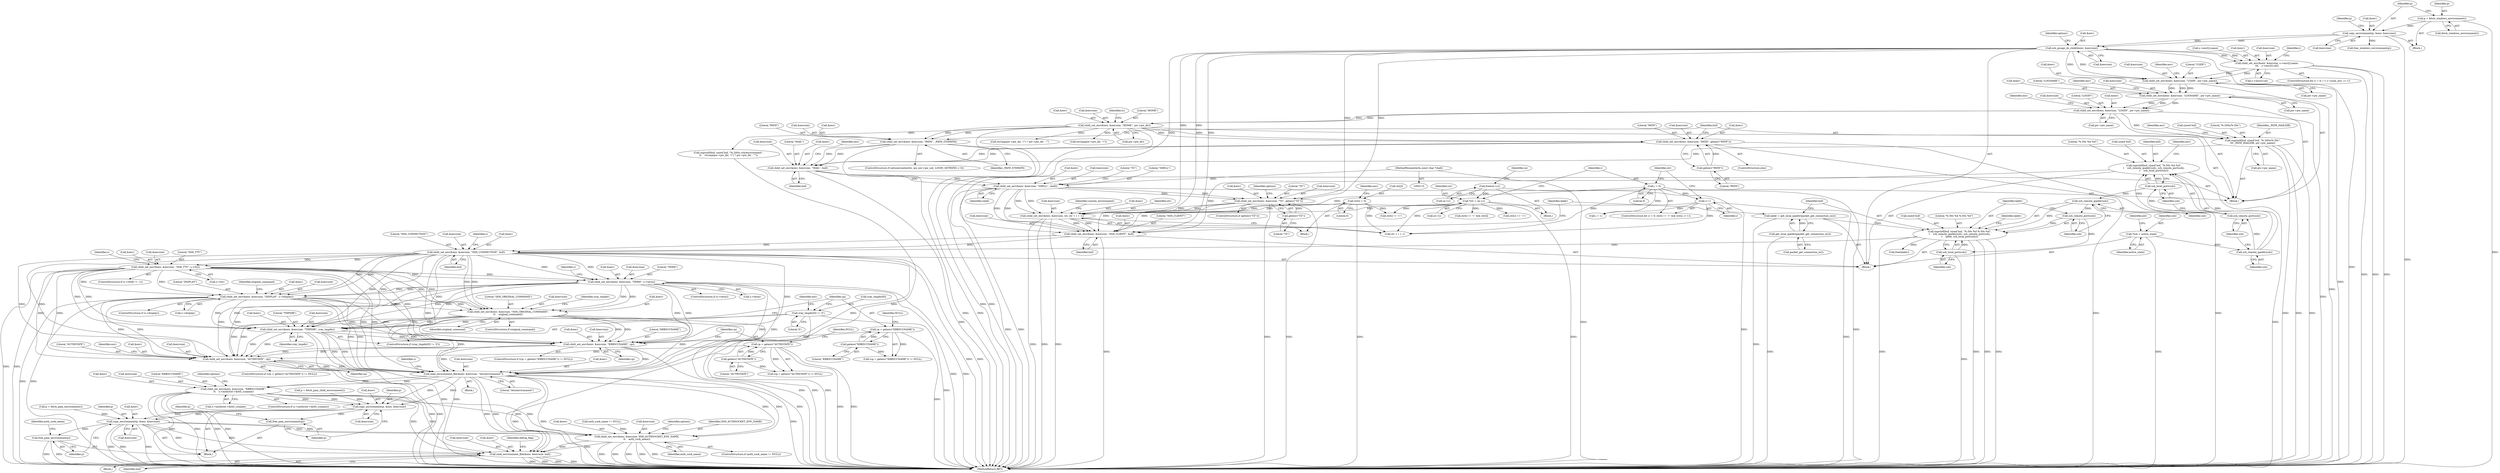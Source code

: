 digraph "0_mindrot_85bdcd7c92fe7ff133bbc4e10a65c91810f88755@API" {
"1000509" [label="(Call,read_environment_file(&env, &envsize, \"/etc/environment\"))"];
"1000502" [label="(Call,child_set_env(&env, &envsize, \"AUTHSTATE\", cp))"];
"1000406" [label="(Call,child_set_env(&env, &envsize, \"SSH_CONNECTION\", buf))"];
"1000381" [label="(Call,child_set_env(&env, &envsize, \"SSH_CLIENT\", buf))"];
"1000348" [label="(Call,child_set_env(&env, &envsize, str, str + i + 1))"];
"1000284" [label="(Call,child_set_env(&env, &envsize, \"SHELL\", shell))"];
"1000277" [label="(Call,child_set_env(&env, &envsize, \"MAIL\", buf))"];
"1000252" [label="(Call,child_set_env(&env, &envsize, \"PATH\", _PATH_STDPATH))"];
"1000233" [label="(Call,child_set_env(&env, &envsize, \"HOME\", pw->pw_dir))"];
"1000224" [label="(Call,child_set_env(&env, &envsize, \"LOGIN\", pw->pw_name))"];
"1000215" [label="(Call,child_set_env(&env, &envsize, \"LOGNAME\", pw->pw_name))"];
"1000206" [label="(Call,child_set_env(&env, &envsize, \"USER\", pw->pw_name))"];
"1000187" [label="(Call,child_set_env(&env, &envsize, s->env[i].name,\n\t\t\t    s->env[i].val))"];
"1000165" [label="(Call,ssh_gssapi_do_child(&env, &envsize))"];
"1000157" [label="(Call,copy_environment(p, &env, &envsize))"];
"1000154" [label="(Call,p = fetch_windows_environment())"];
"1000260" [label="(Call,child_set_env(&env, &envsize, \"PATH\", getenv(\"PATH\")))"];
"1000266" [label="(Call,getenv(\"PATH\"))"];
"1000268" [label="(Call,snprintf(buf, sizeof buf, \"%.200s/%.50s\",\n\t\t\t _PATH_MAILDIR, pw->pw_name))"];
"1000117" [label="(MethodParameterIn,const char *shell)"];
"1000294" [label="(Call,child_set_env(&env, &envsize, \"TZ\", getenv(\"TZ\")))"];
"1000300" [label="(Call,getenv(\"TZ\"))"];
"1000343" [label="(Call,str[i] = 0)"];
"1000316" [label="(Call,*str = ce->s)"];
"1000364" [label="(Call,free(ce->s))"];
"1000322" [label="(Call,i = 0)"];
"1000334" [label="(Call,i++)"];
"1000370" [label="(Call,snprintf(buf, sizeof buf, \"%.50s %d %d\",\n\t    ssh_remote_ipaddr(ssh), ssh_remote_port(ssh),\n\t    ssh_local_port(ssh)))"];
"1000375" [label="(Call,ssh_remote_ipaddr(ssh))"];
"1000120" [label="(Call,*ssh = active_state)"];
"1000377" [label="(Call,ssh_remote_port(ssh))"];
"1000379" [label="(Call,ssh_local_port(ssh))"];
"1000392" [label="(Call,snprintf(buf, sizeof buf, \"%.50s %d %.50s %d\",\n\t    ssh_remote_ipaddr(ssh), ssh_remote_port(ssh),\n\t    laddr, ssh_local_port(ssh)))"];
"1000397" [label="(Call,ssh_remote_ipaddr(ssh))"];
"1000399" [label="(Call,ssh_remote_port(ssh))"];
"1000388" [label="(Call,laddr = get_local_ipaddr(packet_get_connection_in()))"];
"1000390" [label="(Call,get_local_ipaddr(packet_get_connection_in()))"];
"1000402" [label="(Call,ssh_local_port(ssh))"];
"1000433" [label="(Call,child_set_env(&env, &envsize, \"TERM\", s->term))"];
"1000420" [label="(Call,child_set_env(&env, &envsize, \"SSH_TTY\", s->tty))"];
"1000446" [label="(Call,child_set_env(&env, &envsize, \"DISPLAY\", s->display))"];
"1000470" [label="(Call,child_set_env(&env, &envsize, \"TMPDIR\", cray_tmpdir))"];
"1000457" [label="(Call,child_set_env(&env, &envsize, \"SSH_ORIGINAL_COMMAND\",\n\t\t    original_command))"];
"1000465" [label="(Call,cray_tmpdir[0] != '\0')"];
"1000486" [label="(Call,child_set_env(&env, &envsize, \"KRB5CCNAME\", cp))"];
"1000481" [label="(Call,cp = getenv(\"KRB5CCNAME\"))"];
"1000483" [label="(Call,getenv(\"KRB5CCNAME\"))"];
"1000497" [label="(Call,cp = getenv(\"AUTHSTATE\"))"];
"1000499" [label="(Call,getenv(\"AUTHSTATE\"))"];
"1000521" [label="(Call,child_set_env(&env, &envsize, \"KRB5CCNAME\",\n\t\t    s->authctxt->krb5_ccname))"];
"1000546" [label="(Call,copy_environment(p, &env, &envsize))"];
"1000552" [label="(Call,free_pam_environment(p))"];
"1000557" [label="(Call,copy_environment(p, &env, &envsize))"];
"1000563" [label="(Call,free_pam_environment(p))"];
"1000569" [label="(Call,child_set_env(&env, &envsize, SSH_AUTHSOCKET_ENV_NAME,\n\t\t    auth_sock_name))"];
"1000601" [label="(Call,read_environment_file(&env, &envsize, buf))"];
"1000449" [label="(Call,&envsize)"];
"1000508" [label="(Identifier,cp)"];
"1000175" [label="(Block,)"];
"1000491" [label="(Literal,\"KRB5CCNAME\")"];
"1000350" [label="(Identifier,env)"];
"1000416" [label="(Identifier,s)"];
"1000161" [label="(Call,&envsize)"];
"1000295" [label="(Call,&env)"];
"1000507" [label="(Literal,\"AUTHSTATE\")"];
"1000305" [label="(Identifier,options)"];
"1000407" [label="(Call,&env)"];
"1000159" [label="(Call,&env)"];
"1000466" [label="(Call,cray_tmpdir[0])"];
"1000233" [label="(Call,child_set_env(&env, &envsize, \"HOME\", pw->pw_dir))"];
"1000235" [label="(Identifier,env)"];
"1000413" [label="(ControlStructure,if (s->ttyfd != -1))"];
"1000120" [label="(Call,*ssh = active_state)"];
"1000253" [label="(Call,&env)"];
"1000552" [label="(Call,free_pam_environment(p))"];
"1000190" [label="(Call,&envsize)"];
"1000431" [label="(Identifier,s)"];
"1000274" [label="(Call,pw->pw_name)"];
"1000374" [label="(Literal,\"%.50s %d %d\")"];
"1000458" [label="(Call,&env)"];
"1000483" [label="(Call,getenv(\"KRB5CCNAME\"))"];
"1000527" [label="(Call,s->authctxt->krb5_ccname)"];
"1000585" [label="(Block,)"];
"1000514" [label="(Literal,\"/etc/environment\")"];
"1000382" [label="(Call,&env)"];
"1000273" [label="(Identifier,_PATH_MAILDIR)"];
"1000473" [label="(Call,&envsize)"];
"1000372" [label="(Call,sizeof buf)"];
"1000370" [label="(Call,snprintf(buf, sizeof buf, \"%.50s %d %d\",\n\t    ssh_remote_ipaddr(ssh), ssh_remote_port(ssh),\n\t    ssh_local_port(ssh)))"];
"1000212" [label="(Call,pw->pw_name)"];
"1000511" [label="(Identifier,env)"];
"1000269" [label="(Identifier,buf)"];
"1000220" [label="(Literal,\"LOGNAME\")"];
"1000209" [label="(Call,&envsize)"];
"1000347" [label="(Literal,0)"];
"1000500" [label="(Literal,\"AUTHSTATE\")"];
"1000567" [label="(Identifier,auth_sock_name)"];
"1000277" [label="(Call,child_set_env(&env, &envsize, \"MAIL\", buf))"];
"1000376" [label="(Identifier,ssh)"];
"1000421" [label="(Call,&env)"];
"1000242" [label="(ControlStructure,if (setusercontext(lc, pw, pw->pw_uid, LOGIN_SETPATH) < 0))"];
"1000279" [label="(Identifier,env)"];
"1000392" [label="(Call,snprintf(buf, sizeof buf, \"%.50s %d %.50s %d\",\n\t    ssh_remote_ipaddr(ssh), ssh_remote_port(ssh),\n\t    laddr, ssh_local_port(ssh)))"];
"1000234" [label="(Call,&env)"];
"1000403" [label="(Identifier,ssh)"];
"1000481" [label="(Call,cp = getenv(\"KRB5CCNAME\"))"];
"1000187" [label="(Call,child_set_env(&env, &envsize, s->env[i].name,\n\t\t\t    s->env[i].val))"];
"1000387" [label="(Identifier,buf)"];
"1000495" [label="(ControlStructure,if ((cp = getenv(\"AUTHSTATE\")) != NULL))"];
"1000294" [label="(Call,child_set_env(&env, &envsize, \"TZ\", getenv(\"TZ\")))"];
"1000351" [label="(Call,&envsize)"];
"1000343" [label="(Call,str[i] = 0)"];
"1000402" [label="(Call,ssh_local_port(ssh))"];
"1000393" [label="(Identifier,buf)"];
"1000482" [label="(Identifier,cp)"];
"1000462" [label="(Literal,\"SSH_ORIGINAL_COMMAND\")"];
"1000498" [label="(Identifier,cp)"];
"1000604" [label="(Call,&envsize)"];
"1000325" [label="(Call,str[i] != '=' && str[i])"];
"1000261" [label="(Call,&env)"];
"1000326" [label="(Call,str[i] != '=')"];
"1000122" [label="(Identifier,active_state)"];
"1000543" [label="(Call,p = fetch_pam_child_environment())"];
"1000155" [label="(Identifier,p)"];
"1000442" [label="(ControlStructure,if (s->display))"];
"1000412" [label="(Identifier,buf)"];
"1000444" [label="(Identifier,s)"];
"1000570" [label="(Call,&env)"];
"1000548" [label="(Call,&env)"];
"1000217" [label="(Identifier,env)"];
"1000586" [label="(Call,snprintf(buf, sizeof buf, \"%.200s/.ssh/environment\",\n\t\t    strcmp(pw->pw_dir, \"/\") ? pw->pw_dir : \"\"))"];
"1000270" [label="(Call,sizeof buf)"];
"1000379" [label="(Call,ssh_local_port(ssh))"];
"1000334" [label="(Call,i++)"];
"1000360" [label="(Identifier,custom_environment)"];
"1000364" [label="(Call,free(ce->s))"];
"1000206" [label="(Call,child_set_env(&env, &envsize, \"USER\", pw->pw_name))"];
"1000420" [label="(Call,child_set_env(&env, &envsize, \"SSH_TTY\", s->tty))"];
"1000300" [label="(Call,getenv(\"TZ\"))"];
"1000522" [label="(Call,&env)"];
"1000559" [label="(Call,&env)"];
"1000521" [label="(Call,child_set_env(&env, &envsize, \"KRB5CCNAME\",\n\t\t    s->authctxt->krb5_ccname))"];
"1000524" [label="(Call,&envsize)"];
"1000121" [label="(Identifier,ssh)"];
"1000267" [label="(Literal,\"PATH\")"];
"1000566" [label="(Call,auth_sock_name != NULL)"];
"1000391" [label="(Call,packet_get_connection_in())"];
"1000471" [label="(Call,&env)"];
"1000280" [label="(Call,&envsize)"];
"1000258" [label="(Identifier,_PATH_STDPATH)"];
"1000555" [label="(Identifier,p)"];
"1000465" [label="(Call,cray_tmpdir[0] != '\0')"];
"1000323" [label="(Identifier,i)"];
"1000463" [label="(Identifier,original_command)"];
"1000398" [label="(Identifier,ssh)"];
"1000390" [label="(Call,get_local_ipaddr(packet_get_connection_in()))"];
"1000317" [label="(Identifier,str)"];
"1000165" [label="(Call,ssh_gssapi_do_child(&env, &envsize))"];
"1000575" [label="(Identifier,auth_sock_name)"];
"1000572" [label="(Call,&envsize)"];
"1000284" [label="(Call,child_set_env(&env, &envsize, \"SHELL\", shell))"];
"1000156" [label="(Call,fetch_windows_environment())"];
"1000399" [label="(Call,ssh_remote_port(ssh))"];
"1000434" [label="(Call,&env)"];
"1000553" [label="(Identifier,p)"];
"1000239" [label="(Call,pw->pw_dir)"];
"1000337" [label="(Call,str[i] == '=')"];
"1000265" [label="(Literal,\"PATH\")"];
"1000550" [label="(Call,&envsize)"];
"1000423" [label="(Call,&envsize)"];
"1000446" [label="(Call,child_set_env(&env, &envsize, \"DISPLAY\", s->display))"];
"1000546" [label="(Call,copy_environment(p, &env, &envsize))"];
"1000283" [label="(Identifier,buf)"];
"1000324" [label="(Literal,0)"];
"1000168" [label="(Call,&envsize)"];
"1000501" [label="(Identifier,NULL)"];
"1000452" [label="(Call,s->display)"];
"1000381" [label="(Call,child_set_env(&env, &envsize, \"SSH_CLIENT\", buf))"];
"1000502" [label="(Call,child_set_env(&env, &envsize, \"AUTHSTATE\", cp))"];
"1000557" [label="(Call,copy_environment(p, &env, &envsize))"];
"1000579" [label="(Identifier,options)"];
"1000460" [label="(Call,&envsize)"];
"1000164" [label="(Identifier,p)"];
"1000227" [label="(Call,&envsize)"];
"1000386" [label="(Literal,\"SSH_CLIENT\")"];
"1000389" [label="(Identifier,laddr)"];
"1000547" [label="(Identifier,p)"];
"1000236" [label="(Call,&envsize)"];
"1000154" [label="(Call,p = fetch_windows_environment())"];
"1000186" [label="(Identifier,i)"];
"1000230" [label="(Call,pw->pw_name)"];
"1000365" [label="(Call,ce->s)"];
"1000425" [label="(Literal,\"SSH_TTY\")"];
"1000475" [label="(Literal,\"TMPDIR\")"];
"1000406" [label="(Call,child_set_env(&env, &envsize, \"SSH_CONNECTION\", buf))"];
"1000263" [label="(Call,&envsize)"];
"1000499" [label="(Call,getenv(\"AUTHSTATE\"))"];
"1000404" [label="(Call,free(laddr))"];
"1000541" [label="(Block,)"];
"1000384" [label="(Call,&envsize)"];
"1000574" [label="(Identifier,SSH_AUTHSOCKET_ENV_NAME)"];
"1000371" [label="(Identifier,buf)"];
"1000375" [label="(Call,ssh_remote_ipaddr(ssh))"];
"1000479" [label="(ControlStructure,if ((cp = getenv(\"KRB5CCNAME\")) != NULL))"];
"1000342" [label="(Block,)"];
"1000401" [label="(Identifier,laddr)"];
"1000166" [label="(Call,&env)"];
"1000480" [label="(Call,(cp = getenv(\"KRB5CCNAME\")) != NULL)"];
"1000469" [label="(Literal,'\0')"];
"1000518" [label="(Identifier,s)"];
"1000405" [label="(Identifier,laddr)"];
"1000426" [label="(Call,s->tty)"];
"1000282" [label="(Literal,\"MAIL\")"];
"1000285" [label="(Call,&env)"];
"1000380" [label="(Identifier,ssh)"];
"1000492" [label="(Identifier,cp)"];
"1000476" [label="(Identifier,cray_tmpdir)"];
"1000484" [label="(Literal,\"KRB5CCNAME\")"];
"1000526" [label="(Literal,\"KRB5CCNAME\")"];
"1000377" [label="(Call,ssh_remote_port(ssh))"];
"1000260" [label="(Call,child_set_env(&env, &envsize, \"PATH\", getenv(\"PATH\")))"];
"1000497" [label="(Call,cp = getenv(\"AUTHSTATE\"))"];
"1000130" [label="(Identifier,pw)"];
"1000378" [label="(Identifier,ssh)"];
"1000554" [label="(Call,p = fetch_pam_environment())"];
"1000411" [label="(Literal,\"SSH_CONNECTION\")"];
"1000245" [label="(Identifier,lc)"];
"1000509" [label="(Call,read_environment_file(&env, &envsize, \"/etc/environment\"))"];
"1000564" [label="(Identifier,p)"];
"1000287" [label="(Call,&envsize)"];
"1000436" [label="(Call,&envsize)"];
"1000433" [label="(Call,child_set_env(&env, &envsize, \"TERM\", s->term))"];
"1000602" [label="(Call,&env)"];
"1000438" [label="(Literal,\"TERM\")"];
"1000349" [label="(Call,&env)"];
"1000229" [label="(Literal,\"LOGIN\")"];
"1000335" [label="(Identifier,i)"];
"1000344" [label="(Call,str[i])"];
"1000472" [label="(Identifier,env)"];
"1000173" [label="(Identifier,options)"];
"1000328" [label="(Identifier,str)"];
"1000301" [label="(Literal,\"TZ\")"];
"1000192" [label="(Call,s->env[i].name)"];
"1000400" [label="(Identifier,ssh)"];
"1000451" [label="(Literal,\"DISPLAY\")"];
"1000238" [label="(Literal,\"HOME\")"];
"1000272" [label="(Literal,\"%.200s/%.50s\")"];
"1000467" [label="(Identifier,cray_tmpdir)"];
"1000163" [label="(Call,free_windows_environment(p))"];
"1000199" [label="(Call,s->env[i].val)"];
"1000456" [label="(Identifier,original_command)"];
"1000158" [label="(Identifier,p)"];
"1000293" [label="(Literal,\"TZ\")"];
"1000394" [label="(Call,sizeof buf)"];
"1000457" [label="(Call,child_set_env(&env, &envsize, \"SSH_ORIGINAL_COMMAND\",\n\t\t    original_command))"];
"1000224" [label="(Call,child_set_env(&env, &envsize, \"LOGIN\", pw->pw_name))"];
"1000211" [label="(Literal,\"USER\")"];
"1000356" [label="(Call,i + 1)"];
"1000383" [label="(Identifier,env)"];
"1000322" [label="(Call,i = 0)"];
"1000565" [label="(ControlStructure,if (auth_sock_name != NULL))"];
"1000591" [label="(Call,strcmp(pw->pw_dir, \"/\") ? pw->pw_dir : \"\")"];
"1000117" [label="(MethodParameterIn,const char *shell)"];
"1000226" [label="(Identifier,env)"];
"1000601" [label="(Call,read_environment_file(&env, &envsize, buf))"];
"1000321" [label="(ControlStructure,for (i = 0; str[i] != '=' && str[i]; i++))"];
"1000515" [label="(ControlStructure,if (s->authctxt->krb5_ccname))"];
"1000630" [label="(MethodReturn,RET)"];
"1000118" [label="(Block,)"];
"1000266" [label="(Call,getenv(\"PATH\"))"];
"1000289" [label="(Literal,\"SHELL\")"];
"1000512" [label="(Call,&envsize)"];
"1000409" [label="(Call,&envsize)"];
"1000218" [label="(Call,&envsize)"];
"1000176" [label="(ControlStructure,for (i = 0; i < s->num_env; i++))"];
"1000353" [label="(Identifier,str)"];
"1000318" [label="(Call,ce->s)"];
"1000493" [label="(Block,)"];
"1000503" [label="(Call,&env)"];
"1000216" [label="(Call,&env)"];
"1000558" [label="(Identifier,p)"];
"1000486" [label="(Call,child_set_env(&env, &envsize, \"KRB5CCNAME\", cp))"];
"1000487" [label="(Call,&env)"];
"1000606" [label="(Identifier,buf)"];
"1000278" [label="(Call,&env)"];
"1000569" [label="(Call,child_set_env(&env, &envsize, SSH_AUTHSOCKET_ENV_NAME,\n\t\t    auth_sock_name))"];
"1000489" [label="(Call,&envsize)"];
"1000221" [label="(Call,pw->pw_name)"];
"1000215" [label="(Call,child_set_env(&env, &envsize, \"LOGNAME\", pw->pw_name))"];
"1000447" [label="(Call,&env)"];
"1000608" [label="(Identifier,debug_flag)"];
"1000485" [label="(Identifier,NULL)"];
"1000369" [label="(Identifier,ce)"];
"1000157" [label="(Call,copy_environment(p, &env, &envsize))"];
"1000535" [label="(Identifier,options)"];
"1000257" [label="(Literal,\"PATH\")"];
"1000310" [label="(Block,)"];
"1000225" [label="(Call,&env)"];
"1000592" [label="(Call,strcmp(pw->pw_dir, \"/\"))"];
"1000510" [label="(Call,&env)"];
"1000207" [label="(Call,&env)"];
"1000464" [label="(ControlStructure,if (cray_tmpdir[0] != '\0'))"];
"1000397" [label="(Call,ssh_remote_ipaddr(ssh))"];
"1000299" [label="(Literal,\"TZ\")"];
"1000470" [label="(Call,child_set_env(&env, &envsize, \"TMPDIR\", cray_tmpdir))"];
"1000561" [label="(Call,&envsize)"];
"1000152" [label="(Block,)"];
"1000455" [label="(ControlStructure,if (original_command))"];
"1000297" [label="(Call,&envsize)"];
"1000388" [label="(Call,laddr = get_local_ipaddr(packet_get_connection_in()))"];
"1000429" [label="(ControlStructure,if (s->term))"];
"1000396" [label="(Literal,\"%.50s %d %.50s %d\")"];
"1000291" [label="(ControlStructure,if (getenv(\"TZ\")))"];
"1000505" [label="(Call,&envsize)"];
"1000348" [label="(Call,child_set_env(&env, &envsize, str, str + i + 1))"];
"1000286" [label="(Identifier,env)"];
"1000563" [label="(Call,free_pam_environment(p))"];
"1000290" [label="(Identifier,shell)"];
"1000259" [label="(ControlStructure,else)"];
"1000188" [label="(Call,&env)"];
"1000354" [label="(Call,str + i + 1)"];
"1000268" [label="(Call,snprintf(buf, sizeof buf, \"%.200s/%.50s\",\n\t\t\t _PATH_MAILDIR, pw->pw_name))"];
"1000316" [label="(Call,*str = ce->s)"];
"1000439" [label="(Call,s->term)"];
"1000252" [label="(Call,child_set_env(&env, &envsize, \"PATH\", _PATH_STDPATH))"];
"1000496" [label="(Call,(cp = getenv(\"AUTHSTATE\")) != NULL)"];
"1000255" [label="(Call,&envsize)"];
"1000509" -> "1000493"  [label="AST: "];
"1000509" -> "1000514"  [label="CFG: "];
"1000510" -> "1000509"  [label="AST: "];
"1000512" -> "1000509"  [label="AST: "];
"1000514" -> "1000509"  [label="AST: "];
"1000518" -> "1000509"  [label="CFG: "];
"1000509" -> "1000630"  [label="DDG: "];
"1000509" -> "1000630"  [label="DDG: "];
"1000509" -> "1000630"  [label="DDG: "];
"1000502" -> "1000509"  [label="DDG: "];
"1000502" -> "1000509"  [label="DDG: "];
"1000406" -> "1000509"  [label="DDG: "];
"1000406" -> "1000509"  [label="DDG: "];
"1000433" -> "1000509"  [label="DDG: "];
"1000433" -> "1000509"  [label="DDG: "];
"1000446" -> "1000509"  [label="DDG: "];
"1000446" -> "1000509"  [label="DDG: "];
"1000470" -> "1000509"  [label="DDG: "];
"1000470" -> "1000509"  [label="DDG: "];
"1000486" -> "1000509"  [label="DDG: "];
"1000486" -> "1000509"  [label="DDG: "];
"1000420" -> "1000509"  [label="DDG: "];
"1000420" -> "1000509"  [label="DDG: "];
"1000457" -> "1000509"  [label="DDG: "];
"1000457" -> "1000509"  [label="DDG: "];
"1000509" -> "1000521"  [label="DDG: "];
"1000509" -> "1000521"  [label="DDG: "];
"1000509" -> "1000546"  [label="DDG: "];
"1000509" -> "1000546"  [label="DDG: "];
"1000509" -> "1000569"  [label="DDG: "];
"1000509" -> "1000569"  [label="DDG: "];
"1000509" -> "1000601"  [label="DDG: "];
"1000509" -> "1000601"  [label="DDG: "];
"1000502" -> "1000495"  [label="AST: "];
"1000502" -> "1000508"  [label="CFG: "];
"1000503" -> "1000502"  [label="AST: "];
"1000505" -> "1000502"  [label="AST: "];
"1000507" -> "1000502"  [label="AST: "];
"1000508" -> "1000502"  [label="AST: "];
"1000511" -> "1000502"  [label="CFG: "];
"1000502" -> "1000630"  [label="DDG: "];
"1000502" -> "1000630"  [label="DDG: "];
"1000406" -> "1000502"  [label="DDG: "];
"1000406" -> "1000502"  [label="DDG: "];
"1000433" -> "1000502"  [label="DDG: "];
"1000433" -> "1000502"  [label="DDG: "];
"1000446" -> "1000502"  [label="DDG: "];
"1000446" -> "1000502"  [label="DDG: "];
"1000470" -> "1000502"  [label="DDG: "];
"1000470" -> "1000502"  [label="DDG: "];
"1000486" -> "1000502"  [label="DDG: "];
"1000486" -> "1000502"  [label="DDG: "];
"1000420" -> "1000502"  [label="DDG: "];
"1000420" -> "1000502"  [label="DDG: "];
"1000457" -> "1000502"  [label="DDG: "];
"1000457" -> "1000502"  [label="DDG: "];
"1000497" -> "1000502"  [label="DDG: "];
"1000406" -> "1000118"  [label="AST: "];
"1000406" -> "1000412"  [label="CFG: "];
"1000407" -> "1000406"  [label="AST: "];
"1000409" -> "1000406"  [label="AST: "];
"1000411" -> "1000406"  [label="AST: "];
"1000412" -> "1000406"  [label="AST: "];
"1000416" -> "1000406"  [label="CFG: "];
"1000406" -> "1000630"  [label="DDG: "];
"1000406" -> "1000630"  [label="DDG: "];
"1000381" -> "1000406"  [label="DDG: "];
"1000381" -> "1000406"  [label="DDG: "];
"1000392" -> "1000406"  [label="DDG: "];
"1000406" -> "1000420"  [label="DDG: "];
"1000406" -> "1000420"  [label="DDG: "];
"1000406" -> "1000433"  [label="DDG: "];
"1000406" -> "1000433"  [label="DDG: "];
"1000406" -> "1000446"  [label="DDG: "];
"1000406" -> "1000446"  [label="DDG: "];
"1000406" -> "1000457"  [label="DDG: "];
"1000406" -> "1000457"  [label="DDG: "];
"1000406" -> "1000470"  [label="DDG: "];
"1000406" -> "1000470"  [label="DDG: "];
"1000406" -> "1000486"  [label="DDG: "];
"1000406" -> "1000486"  [label="DDG: "];
"1000381" -> "1000118"  [label="AST: "];
"1000381" -> "1000387"  [label="CFG: "];
"1000382" -> "1000381"  [label="AST: "];
"1000384" -> "1000381"  [label="AST: "];
"1000386" -> "1000381"  [label="AST: "];
"1000387" -> "1000381"  [label="AST: "];
"1000389" -> "1000381"  [label="CFG: "];
"1000381" -> "1000630"  [label="DDG: "];
"1000348" -> "1000381"  [label="DDG: "];
"1000348" -> "1000381"  [label="DDG: "];
"1000284" -> "1000381"  [label="DDG: "];
"1000284" -> "1000381"  [label="DDG: "];
"1000165" -> "1000381"  [label="DDG: "];
"1000165" -> "1000381"  [label="DDG: "];
"1000294" -> "1000381"  [label="DDG: "];
"1000294" -> "1000381"  [label="DDG: "];
"1000370" -> "1000381"  [label="DDG: "];
"1000348" -> "1000342"  [label="AST: "];
"1000348" -> "1000354"  [label="CFG: "];
"1000349" -> "1000348"  [label="AST: "];
"1000351" -> "1000348"  [label="AST: "];
"1000353" -> "1000348"  [label="AST: "];
"1000354" -> "1000348"  [label="AST: "];
"1000360" -> "1000348"  [label="CFG: "];
"1000348" -> "1000630"  [label="DDG: "];
"1000348" -> "1000630"  [label="DDG: "];
"1000348" -> "1000630"  [label="DDG: "];
"1000284" -> "1000348"  [label="DDG: "];
"1000284" -> "1000348"  [label="DDG: "];
"1000165" -> "1000348"  [label="DDG: "];
"1000165" -> "1000348"  [label="DDG: "];
"1000294" -> "1000348"  [label="DDG: "];
"1000294" -> "1000348"  [label="DDG: "];
"1000343" -> "1000348"  [label="DDG: "];
"1000316" -> "1000348"  [label="DDG: "];
"1000322" -> "1000348"  [label="DDG: "];
"1000334" -> "1000348"  [label="DDG: "];
"1000284" -> "1000175"  [label="AST: "];
"1000284" -> "1000290"  [label="CFG: "];
"1000285" -> "1000284"  [label="AST: "];
"1000287" -> "1000284"  [label="AST: "];
"1000289" -> "1000284"  [label="AST: "];
"1000290" -> "1000284"  [label="AST: "];
"1000293" -> "1000284"  [label="CFG: "];
"1000284" -> "1000630"  [label="DDG: "];
"1000284" -> "1000630"  [label="DDG: "];
"1000277" -> "1000284"  [label="DDG: "];
"1000277" -> "1000284"  [label="DDG: "];
"1000117" -> "1000284"  [label="DDG: "];
"1000284" -> "1000294"  [label="DDG: "];
"1000284" -> "1000294"  [label="DDG: "];
"1000277" -> "1000175"  [label="AST: "];
"1000277" -> "1000283"  [label="CFG: "];
"1000278" -> "1000277"  [label="AST: "];
"1000280" -> "1000277"  [label="AST: "];
"1000282" -> "1000277"  [label="AST: "];
"1000283" -> "1000277"  [label="AST: "];
"1000286" -> "1000277"  [label="CFG: "];
"1000277" -> "1000630"  [label="DDG: "];
"1000252" -> "1000277"  [label="DDG: "];
"1000252" -> "1000277"  [label="DDG: "];
"1000260" -> "1000277"  [label="DDG: "];
"1000260" -> "1000277"  [label="DDG: "];
"1000268" -> "1000277"  [label="DDG: "];
"1000252" -> "1000242"  [label="AST: "];
"1000252" -> "1000258"  [label="CFG: "];
"1000253" -> "1000252"  [label="AST: "];
"1000255" -> "1000252"  [label="AST: "];
"1000257" -> "1000252"  [label="AST: "];
"1000258" -> "1000252"  [label="AST: "];
"1000269" -> "1000252"  [label="CFG: "];
"1000252" -> "1000630"  [label="DDG: "];
"1000252" -> "1000630"  [label="DDG: "];
"1000233" -> "1000252"  [label="DDG: "];
"1000233" -> "1000252"  [label="DDG: "];
"1000233" -> "1000175"  [label="AST: "];
"1000233" -> "1000239"  [label="CFG: "];
"1000234" -> "1000233"  [label="AST: "];
"1000236" -> "1000233"  [label="AST: "];
"1000238" -> "1000233"  [label="AST: "];
"1000239" -> "1000233"  [label="AST: "];
"1000245" -> "1000233"  [label="CFG: "];
"1000233" -> "1000630"  [label="DDG: "];
"1000233" -> "1000630"  [label="DDG: "];
"1000224" -> "1000233"  [label="DDG: "];
"1000224" -> "1000233"  [label="DDG: "];
"1000233" -> "1000260"  [label="DDG: "];
"1000233" -> "1000260"  [label="DDG: "];
"1000233" -> "1000586"  [label="DDG: "];
"1000233" -> "1000592"  [label="DDG: "];
"1000233" -> "1000591"  [label="DDG: "];
"1000224" -> "1000175"  [label="AST: "];
"1000224" -> "1000230"  [label="CFG: "];
"1000225" -> "1000224"  [label="AST: "];
"1000227" -> "1000224"  [label="AST: "];
"1000229" -> "1000224"  [label="AST: "];
"1000230" -> "1000224"  [label="AST: "];
"1000235" -> "1000224"  [label="CFG: "];
"1000224" -> "1000630"  [label="DDG: "];
"1000215" -> "1000224"  [label="DDG: "];
"1000215" -> "1000224"  [label="DDG: "];
"1000215" -> "1000224"  [label="DDG: "];
"1000224" -> "1000268"  [label="DDG: "];
"1000215" -> "1000175"  [label="AST: "];
"1000215" -> "1000221"  [label="CFG: "];
"1000216" -> "1000215"  [label="AST: "];
"1000218" -> "1000215"  [label="AST: "];
"1000220" -> "1000215"  [label="AST: "];
"1000221" -> "1000215"  [label="AST: "];
"1000226" -> "1000215"  [label="CFG: "];
"1000215" -> "1000630"  [label="DDG: "];
"1000206" -> "1000215"  [label="DDG: "];
"1000206" -> "1000215"  [label="DDG: "];
"1000206" -> "1000215"  [label="DDG: "];
"1000206" -> "1000175"  [label="AST: "];
"1000206" -> "1000212"  [label="CFG: "];
"1000207" -> "1000206"  [label="AST: "];
"1000209" -> "1000206"  [label="AST: "];
"1000211" -> "1000206"  [label="AST: "];
"1000212" -> "1000206"  [label="AST: "];
"1000217" -> "1000206"  [label="CFG: "];
"1000206" -> "1000630"  [label="DDG: "];
"1000187" -> "1000206"  [label="DDG: "];
"1000187" -> "1000206"  [label="DDG: "];
"1000165" -> "1000206"  [label="DDG: "];
"1000165" -> "1000206"  [label="DDG: "];
"1000187" -> "1000176"  [label="AST: "];
"1000187" -> "1000199"  [label="CFG: "];
"1000188" -> "1000187"  [label="AST: "];
"1000190" -> "1000187"  [label="AST: "];
"1000192" -> "1000187"  [label="AST: "];
"1000199" -> "1000187"  [label="AST: "];
"1000186" -> "1000187"  [label="CFG: "];
"1000187" -> "1000630"  [label="DDG: "];
"1000187" -> "1000630"  [label="DDG: "];
"1000187" -> "1000630"  [label="DDG: "];
"1000165" -> "1000187"  [label="DDG: "];
"1000165" -> "1000187"  [label="DDG: "];
"1000165" -> "1000118"  [label="AST: "];
"1000165" -> "1000168"  [label="CFG: "];
"1000166" -> "1000165"  [label="AST: "];
"1000168" -> "1000165"  [label="AST: "];
"1000173" -> "1000165"  [label="CFG: "];
"1000165" -> "1000630"  [label="DDG: "];
"1000157" -> "1000165"  [label="DDG: "];
"1000157" -> "1000165"  [label="DDG: "];
"1000165" -> "1000294"  [label="DDG: "];
"1000165" -> "1000294"  [label="DDG: "];
"1000157" -> "1000152"  [label="AST: "];
"1000157" -> "1000161"  [label="CFG: "];
"1000158" -> "1000157"  [label="AST: "];
"1000159" -> "1000157"  [label="AST: "];
"1000161" -> "1000157"  [label="AST: "];
"1000164" -> "1000157"  [label="CFG: "];
"1000157" -> "1000630"  [label="DDG: "];
"1000154" -> "1000157"  [label="DDG: "];
"1000157" -> "1000163"  [label="DDG: "];
"1000154" -> "1000152"  [label="AST: "];
"1000154" -> "1000156"  [label="CFG: "];
"1000155" -> "1000154"  [label="AST: "];
"1000156" -> "1000154"  [label="AST: "];
"1000158" -> "1000154"  [label="CFG: "];
"1000154" -> "1000630"  [label="DDG: "];
"1000260" -> "1000259"  [label="AST: "];
"1000260" -> "1000266"  [label="CFG: "];
"1000261" -> "1000260"  [label="AST: "];
"1000263" -> "1000260"  [label="AST: "];
"1000265" -> "1000260"  [label="AST: "];
"1000266" -> "1000260"  [label="AST: "];
"1000269" -> "1000260"  [label="CFG: "];
"1000260" -> "1000630"  [label="DDG: "];
"1000260" -> "1000630"  [label="DDG: "];
"1000266" -> "1000260"  [label="DDG: "];
"1000266" -> "1000267"  [label="CFG: "];
"1000267" -> "1000266"  [label="AST: "];
"1000268" -> "1000175"  [label="AST: "];
"1000268" -> "1000274"  [label="CFG: "];
"1000269" -> "1000268"  [label="AST: "];
"1000270" -> "1000268"  [label="AST: "];
"1000272" -> "1000268"  [label="AST: "];
"1000273" -> "1000268"  [label="AST: "];
"1000274" -> "1000268"  [label="AST: "];
"1000279" -> "1000268"  [label="CFG: "];
"1000268" -> "1000630"  [label="DDG: "];
"1000268" -> "1000630"  [label="DDG: "];
"1000268" -> "1000630"  [label="DDG: "];
"1000117" -> "1000115"  [label="AST: "];
"1000117" -> "1000630"  [label="DDG: "];
"1000294" -> "1000291"  [label="AST: "];
"1000294" -> "1000300"  [label="CFG: "];
"1000295" -> "1000294"  [label="AST: "];
"1000297" -> "1000294"  [label="AST: "];
"1000299" -> "1000294"  [label="AST: "];
"1000300" -> "1000294"  [label="AST: "];
"1000305" -> "1000294"  [label="CFG: "];
"1000294" -> "1000630"  [label="DDG: "];
"1000294" -> "1000630"  [label="DDG: "];
"1000300" -> "1000294"  [label="DDG: "];
"1000300" -> "1000301"  [label="CFG: "];
"1000301" -> "1000300"  [label="AST: "];
"1000343" -> "1000342"  [label="AST: "];
"1000343" -> "1000347"  [label="CFG: "];
"1000344" -> "1000343"  [label="AST: "];
"1000347" -> "1000343"  [label="AST: "];
"1000350" -> "1000343"  [label="CFG: "];
"1000343" -> "1000630"  [label="DDG: "];
"1000343" -> "1000326"  [label="DDG: "];
"1000343" -> "1000354"  [label="DDG: "];
"1000316" -> "1000310"  [label="AST: "];
"1000316" -> "1000318"  [label="CFG: "];
"1000317" -> "1000316"  [label="AST: "];
"1000318" -> "1000316"  [label="AST: "];
"1000323" -> "1000316"  [label="CFG: "];
"1000316" -> "1000630"  [label="DDG: "];
"1000364" -> "1000316"  [label="DDG: "];
"1000316" -> "1000326"  [label="DDG: "];
"1000316" -> "1000325"  [label="DDG: "];
"1000316" -> "1000337"  [label="DDG: "];
"1000316" -> "1000354"  [label="DDG: "];
"1000364" -> "1000310"  [label="AST: "];
"1000364" -> "1000365"  [label="CFG: "];
"1000365" -> "1000364"  [label="AST: "];
"1000369" -> "1000364"  [label="CFG: "];
"1000364" -> "1000630"  [label="DDG: "];
"1000322" -> "1000321"  [label="AST: "];
"1000322" -> "1000324"  [label="CFG: "];
"1000323" -> "1000322"  [label="AST: "];
"1000324" -> "1000322"  [label="AST: "];
"1000328" -> "1000322"  [label="CFG: "];
"1000322" -> "1000630"  [label="DDG: "];
"1000322" -> "1000334"  [label="DDG: "];
"1000322" -> "1000354"  [label="DDG: "];
"1000322" -> "1000356"  [label="DDG: "];
"1000334" -> "1000321"  [label="AST: "];
"1000334" -> "1000335"  [label="CFG: "];
"1000335" -> "1000334"  [label="AST: "];
"1000328" -> "1000334"  [label="CFG: "];
"1000334" -> "1000630"  [label="DDG: "];
"1000334" -> "1000354"  [label="DDG: "];
"1000334" -> "1000356"  [label="DDG: "];
"1000370" -> "1000118"  [label="AST: "];
"1000370" -> "1000379"  [label="CFG: "];
"1000371" -> "1000370"  [label="AST: "];
"1000372" -> "1000370"  [label="AST: "];
"1000374" -> "1000370"  [label="AST: "];
"1000375" -> "1000370"  [label="AST: "];
"1000377" -> "1000370"  [label="AST: "];
"1000379" -> "1000370"  [label="AST: "];
"1000383" -> "1000370"  [label="CFG: "];
"1000370" -> "1000630"  [label="DDG: "];
"1000375" -> "1000370"  [label="DDG: "];
"1000377" -> "1000370"  [label="DDG: "];
"1000379" -> "1000370"  [label="DDG: "];
"1000375" -> "1000376"  [label="CFG: "];
"1000376" -> "1000375"  [label="AST: "];
"1000378" -> "1000375"  [label="CFG: "];
"1000120" -> "1000375"  [label="DDG: "];
"1000375" -> "1000377"  [label="DDG: "];
"1000120" -> "1000118"  [label="AST: "];
"1000120" -> "1000122"  [label="CFG: "];
"1000121" -> "1000120"  [label="AST: "];
"1000122" -> "1000120"  [label="AST: "];
"1000130" -> "1000120"  [label="CFG: "];
"1000120" -> "1000630"  [label="DDG: "];
"1000377" -> "1000378"  [label="CFG: "];
"1000378" -> "1000377"  [label="AST: "];
"1000380" -> "1000377"  [label="CFG: "];
"1000377" -> "1000379"  [label="DDG: "];
"1000379" -> "1000380"  [label="CFG: "];
"1000380" -> "1000379"  [label="AST: "];
"1000379" -> "1000397"  [label="DDG: "];
"1000392" -> "1000118"  [label="AST: "];
"1000392" -> "1000402"  [label="CFG: "];
"1000393" -> "1000392"  [label="AST: "];
"1000394" -> "1000392"  [label="AST: "];
"1000396" -> "1000392"  [label="AST: "];
"1000397" -> "1000392"  [label="AST: "];
"1000399" -> "1000392"  [label="AST: "];
"1000401" -> "1000392"  [label="AST: "];
"1000402" -> "1000392"  [label="AST: "];
"1000405" -> "1000392"  [label="CFG: "];
"1000392" -> "1000630"  [label="DDG: "];
"1000392" -> "1000630"  [label="DDG: "];
"1000392" -> "1000630"  [label="DDG: "];
"1000392" -> "1000630"  [label="DDG: "];
"1000397" -> "1000392"  [label="DDG: "];
"1000399" -> "1000392"  [label="DDG: "];
"1000388" -> "1000392"  [label="DDG: "];
"1000402" -> "1000392"  [label="DDG: "];
"1000392" -> "1000404"  [label="DDG: "];
"1000397" -> "1000398"  [label="CFG: "];
"1000398" -> "1000397"  [label="AST: "];
"1000400" -> "1000397"  [label="CFG: "];
"1000397" -> "1000399"  [label="DDG: "];
"1000399" -> "1000400"  [label="CFG: "];
"1000400" -> "1000399"  [label="AST: "];
"1000401" -> "1000399"  [label="CFG: "];
"1000399" -> "1000402"  [label="DDG: "];
"1000388" -> "1000118"  [label="AST: "];
"1000388" -> "1000390"  [label="CFG: "];
"1000389" -> "1000388"  [label="AST: "];
"1000390" -> "1000388"  [label="AST: "];
"1000393" -> "1000388"  [label="CFG: "];
"1000388" -> "1000630"  [label="DDG: "];
"1000390" -> "1000388"  [label="DDG: "];
"1000390" -> "1000391"  [label="CFG: "];
"1000391" -> "1000390"  [label="AST: "];
"1000390" -> "1000630"  [label="DDG: "];
"1000402" -> "1000403"  [label="CFG: "];
"1000403" -> "1000402"  [label="AST: "];
"1000402" -> "1000630"  [label="DDG: "];
"1000433" -> "1000429"  [label="AST: "];
"1000433" -> "1000439"  [label="CFG: "];
"1000434" -> "1000433"  [label="AST: "];
"1000436" -> "1000433"  [label="AST: "];
"1000438" -> "1000433"  [label="AST: "];
"1000439" -> "1000433"  [label="AST: "];
"1000444" -> "1000433"  [label="CFG: "];
"1000433" -> "1000630"  [label="DDG: "];
"1000433" -> "1000630"  [label="DDG: "];
"1000420" -> "1000433"  [label="DDG: "];
"1000420" -> "1000433"  [label="DDG: "];
"1000433" -> "1000446"  [label="DDG: "];
"1000433" -> "1000446"  [label="DDG: "];
"1000433" -> "1000457"  [label="DDG: "];
"1000433" -> "1000457"  [label="DDG: "];
"1000433" -> "1000470"  [label="DDG: "];
"1000433" -> "1000470"  [label="DDG: "];
"1000433" -> "1000486"  [label="DDG: "];
"1000433" -> "1000486"  [label="DDG: "];
"1000420" -> "1000413"  [label="AST: "];
"1000420" -> "1000426"  [label="CFG: "];
"1000421" -> "1000420"  [label="AST: "];
"1000423" -> "1000420"  [label="AST: "];
"1000425" -> "1000420"  [label="AST: "];
"1000426" -> "1000420"  [label="AST: "];
"1000431" -> "1000420"  [label="CFG: "];
"1000420" -> "1000630"  [label="DDG: "];
"1000420" -> "1000630"  [label="DDG: "];
"1000420" -> "1000446"  [label="DDG: "];
"1000420" -> "1000446"  [label="DDG: "];
"1000420" -> "1000457"  [label="DDG: "];
"1000420" -> "1000457"  [label="DDG: "];
"1000420" -> "1000470"  [label="DDG: "];
"1000420" -> "1000470"  [label="DDG: "];
"1000420" -> "1000486"  [label="DDG: "];
"1000420" -> "1000486"  [label="DDG: "];
"1000446" -> "1000442"  [label="AST: "];
"1000446" -> "1000452"  [label="CFG: "];
"1000447" -> "1000446"  [label="AST: "];
"1000449" -> "1000446"  [label="AST: "];
"1000451" -> "1000446"  [label="AST: "];
"1000452" -> "1000446"  [label="AST: "];
"1000456" -> "1000446"  [label="CFG: "];
"1000446" -> "1000630"  [label="DDG: "];
"1000446" -> "1000630"  [label="DDG: "];
"1000446" -> "1000457"  [label="DDG: "];
"1000446" -> "1000457"  [label="DDG: "];
"1000446" -> "1000470"  [label="DDG: "];
"1000446" -> "1000470"  [label="DDG: "];
"1000446" -> "1000486"  [label="DDG: "];
"1000446" -> "1000486"  [label="DDG: "];
"1000470" -> "1000464"  [label="AST: "];
"1000470" -> "1000476"  [label="CFG: "];
"1000471" -> "1000470"  [label="AST: "];
"1000473" -> "1000470"  [label="AST: "];
"1000475" -> "1000470"  [label="AST: "];
"1000476" -> "1000470"  [label="AST: "];
"1000482" -> "1000470"  [label="CFG: "];
"1000470" -> "1000630"  [label="DDG: "];
"1000470" -> "1000630"  [label="DDG: "];
"1000457" -> "1000470"  [label="DDG: "];
"1000457" -> "1000470"  [label="DDG: "];
"1000465" -> "1000470"  [label="DDG: "];
"1000470" -> "1000486"  [label="DDG: "];
"1000470" -> "1000486"  [label="DDG: "];
"1000457" -> "1000455"  [label="AST: "];
"1000457" -> "1000463"  [label="CFG: "];
"1000458" -> "1000457"  [label="AST: "];
"1000460" -> "1000457"  [label="AST: "];
"1000462" -> "1000457"  [label="AST: "];
"1000463" -> "1000457"  [label="AST: "];
"1000467" -> "1000457"  [label="CFG: "];
"1000457" -> "1000630"  [label="DDG: "];
"1000457" -> "1000630"  [label="DDG: "];
"1000457" -> "1000486"  [label="DDG: "];
"1000457" -> "1000486"  [label="DDG: "];
"1000465" -> "1000464"  [label="AST: "];
"1000465" -> "1000469"  [label="CFG: "];
"1000466" -> "1000465"  [label="AST: "];
"1000469" -> "1000465"  [label="AST: "];
"1000472" -> "1000465"  [label="CFG: "];
"1000482" -> "1000465"  [label="CFG: "];
"1000465" -> "1000630"  [label="DDG: "];
"1000465" -> "1000630"  [label="DDG: "];
"1000486" -> "1000479"  [label="AST: "];
"1000486" -> "1000492"  [label="CFG: "];
"1000487" -> "1000486"  [label="AST: "];
"1000489" -> "1000486"  [label="AST: "];
"1000491" -> "1000486"  [label="AST: "];
"1000492" -> "1000486"  [label="AST: "];
"1000498" -> "1000486"  [label="CFG: "];
"1000486" -> "1000630"  [label="DDG: "];
"1000481" -> "1000486"  [label="DDG: "];
"1000481" -> "1000480"  [label="AST: "];
"1000481" -> "1000483"  [label="CFG: "];
"1000482" -> "1000481"  [label="AST: "];
"1000483" -> "1000481"  [label="AST: "];
"1000485" -> "1000481"  [label="CFG: "];
"1000481" -> "1000630"  [label="DDG: "];
"1000481" -> "1000480"  [label="DDG: "];
"1000483" -> "1000481"  [label="DDG: "];
"1000483" -> "1000484"  [label="CFG: "];
"1000484" -> "1000483"  [label="AST: "];
"1000483" -> "1000480"  [label="DDG: "];
"1000497" -> "1000496"  [label="AST: "];
"1000497" -> "1000499"  [label="CFG: "];
"1000498" -> "1000497"  [label="AST: "];
"1000499" -> "1000497"  [label="AST: "];
"1000501" -> "1000497"  [label="CFG: "];
"1000497" -> "1000630"  [label="DDG: "];
"1000497" -> "1000630"  [label="DDG: "];
"1000497" -> "1000496"  [label="DDG: "];
"1000499" -> "1000497"  [label="DDG: "];
"1000499" -> "1000500"  [label="CFG: "];
"1000500" -> "1000499"  [label="AST: "];
"1000499" -> "1000496"  [label="DDG: "];
"1000521" -> "1000515"  [label="AST: "];
"1000521" -> "1000527"  [label="CFG: "];
"1000522" -> "1000521"  [label="AST: "];
"1000524" -> "1000521"  [label="AST: "];
"1000526" -> "1000521"  [label="AST: "];
"1000527" -> "1000521"  [label="AST: "];
"1000535" -> "1000521"  [label="CFG: "];
"1000521" -> "1000630"  [label="DDG: "];
"1000521" -> "1000630"  [label="DDG: "];
"1000521" -> "1000630"  [label="DDG: "];
"1000521" -> "1000630"  [label="DDG: "];
"1000521" -> "1000546"  [label="DDG: "];
"1000521" -> "1000546"  [label="DDG: "];
"1000521" -> "1000569"  [label="DDG: "];
"1000521" -> "1000569"  [label="DDG: "];
"1000521" -> "1000601"  [label="DDG: "];
"1000521" -> "1000601"  [label="DDG: "];
"1000546" -> "1000541"  [label="AST: "];
"1000546" -> "1000550"  [label="CFG: "];
"1000547" -> "1000546"  [label="AST: "];
"1000548" -> "1000546"  [label="AST: "];
"1000550" -> "1000546"  [label="AST: "];
"1000553" -> "1000546"  [label="CFG: "];
"1000543" -> "1000546"  [label="DDG: "];
"1000546" -> "1000552"  [label="DDG: "];
"1000546" -> "1000557"  [label="DDG: "];
"1000546" -> "1000557"  [label="DDG: "];
"1000552" -> "1000541"  [label="AST: "];
"1000552" -> "1000553"  [label="CFG: "];
"1000553" -> "1000552"  [label="AST: "];
"1000555" -> "1000552"  [label="CFG: "];
"1000557" -> "1000541"  [label="AST: "];
"1000557" -> "1000561"  [label="CFG: "];
"1000558" -> "1000557"  [label="AST: "];
"1000559" -> "1000557"  [label="AST: "];
"1000561" -> "1000557"  [label="AST: "];
"1000564" -> "1000557"  [label="CFG: "];
"1000557" -> "1000630"  [label="DDG: "];
"1000557" -> "1000630"  [label="DDG: "];
"1000557" -> "1000630"  [label="DDG: "];
"1000554" -> "1000557"  [label="DDG: "];
"1000557" -> "1000563"  [label="DDG: "];
"1000557" -> "1000569"  [label="DDG: "];
"1000557" -> "1000569"  [label="DDG: "];
"1000557" -> "1000601"  [label="DDG: "];
"1000557" -> "1000601"  [label="DDG: "];
"1000563" -> "1000541"  [label="AST: "];
"1000563" -> "1000564"  [label="CFG: "];
"1000564" -> "1000563"  [label="AST: "];
"1000567" -> "1000563"  [label="CFG: "];
"1000563" -> "1000630"  [label="DDG: "];
"1000563" -> "1000630"  [label="DDG: "];
"1000569" -> "1000565"  [label="AST: "];
"1000569" -> "1000575"  [label="CFG: "];
"1000570" -> "1000569"  [label="AST: "];
"1000572" -> "1000569"  [label="AST: "];
"1000574" -> "1000569"  [label="AST: "];
"1000575" -> "1000569"  [label="AST: "];
"1000579" -> "1000569"  [label="CFG: "];
"1000569" -> "1000630"  [label="DDG: "];
"1000569" -> "1000630"  [label="DDG: "];
"1000569" -> "1000630"  [label="DDG: "];
"1000569" -> "1000630"  [label="DDG: "];
"1000569" -> "1000630"  [label="DDG: "];
"1000566" -> "1000569"  [label="DDG: "];
"1000569" -> "1000601"  [label="DDG: "];
"1000569" -> "1000601"  [label="DDG: "];
"1000601" -> "1000585"  [label="AST: "];
"1000601" -> "1000606"  [label="CFG: "];
"1000602" -> "1000601"  [label="AST: "];
"1000604" -> "1000601"  [label="AST: "];
"1000606" -> "1000601"  [label="AST: "];
"1000608" -> "1000601"  [label="CFG: "];
"1000601" -> "1000630"  [label="DDG: "];
"1000601" -> "1000630"  [label="DDG: "];
"1000601" -> "1000630"  [label="DDG: "];
"1000601" -> "1000630"  [label="DDG: "];
"1000586" -> "1000601"  [label="DDG: "];
}
